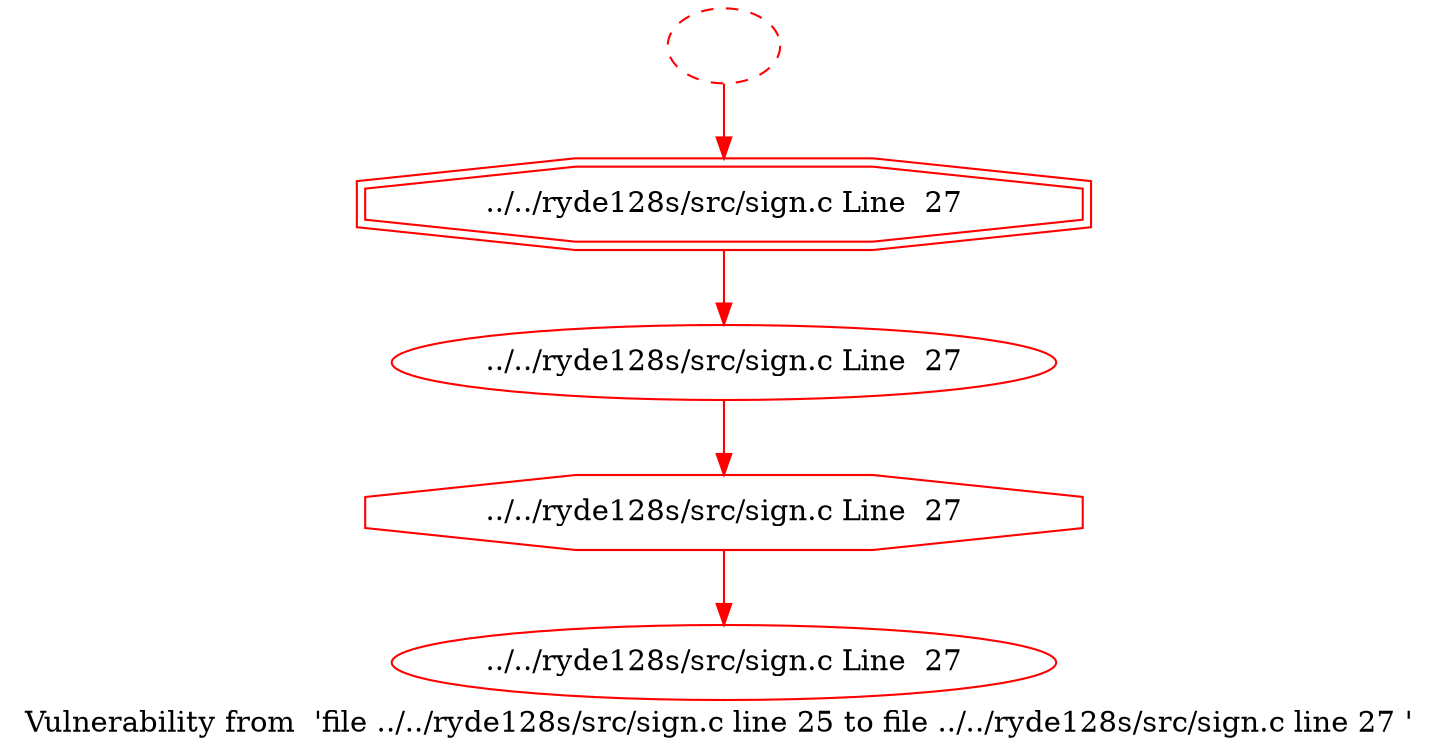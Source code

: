 digraph "Vulnerability from 'file ../../ryde128s/src/sign.c line 25 to file ../../ryde128s/src/sign.c line 27 '  "{
label="Vulnerability from  'file ../../ryde128s/src/sign.c line 25 to file ../../ryde128s/src/sign.c line 27 ' ";
node_142[shape=ellipse,style=solid,label="../../ryde128s/src/sign.c Line  27", color=red]
node_146[shape=octagon,style=solid,label="../../ryde128s/src/sign.c Line  27", color=red]
"node_142"->"node_146" [color=red]
node_143[shape=doubleoctagon,style=solid,label="../../ryde128s/src/sign.c Line  27", color=red]
"node_143"->"node_142" [color=red]
node_144[shape=ellipse,style=dashed,label="", color=red]
"node_144"->"node_143" [color=red]
node_145[shape=ellipse,style=solid,label="../../ryde128s/src/sign.c Line  27", color=red]
"node_146"->"node_145" [color=red]
}

